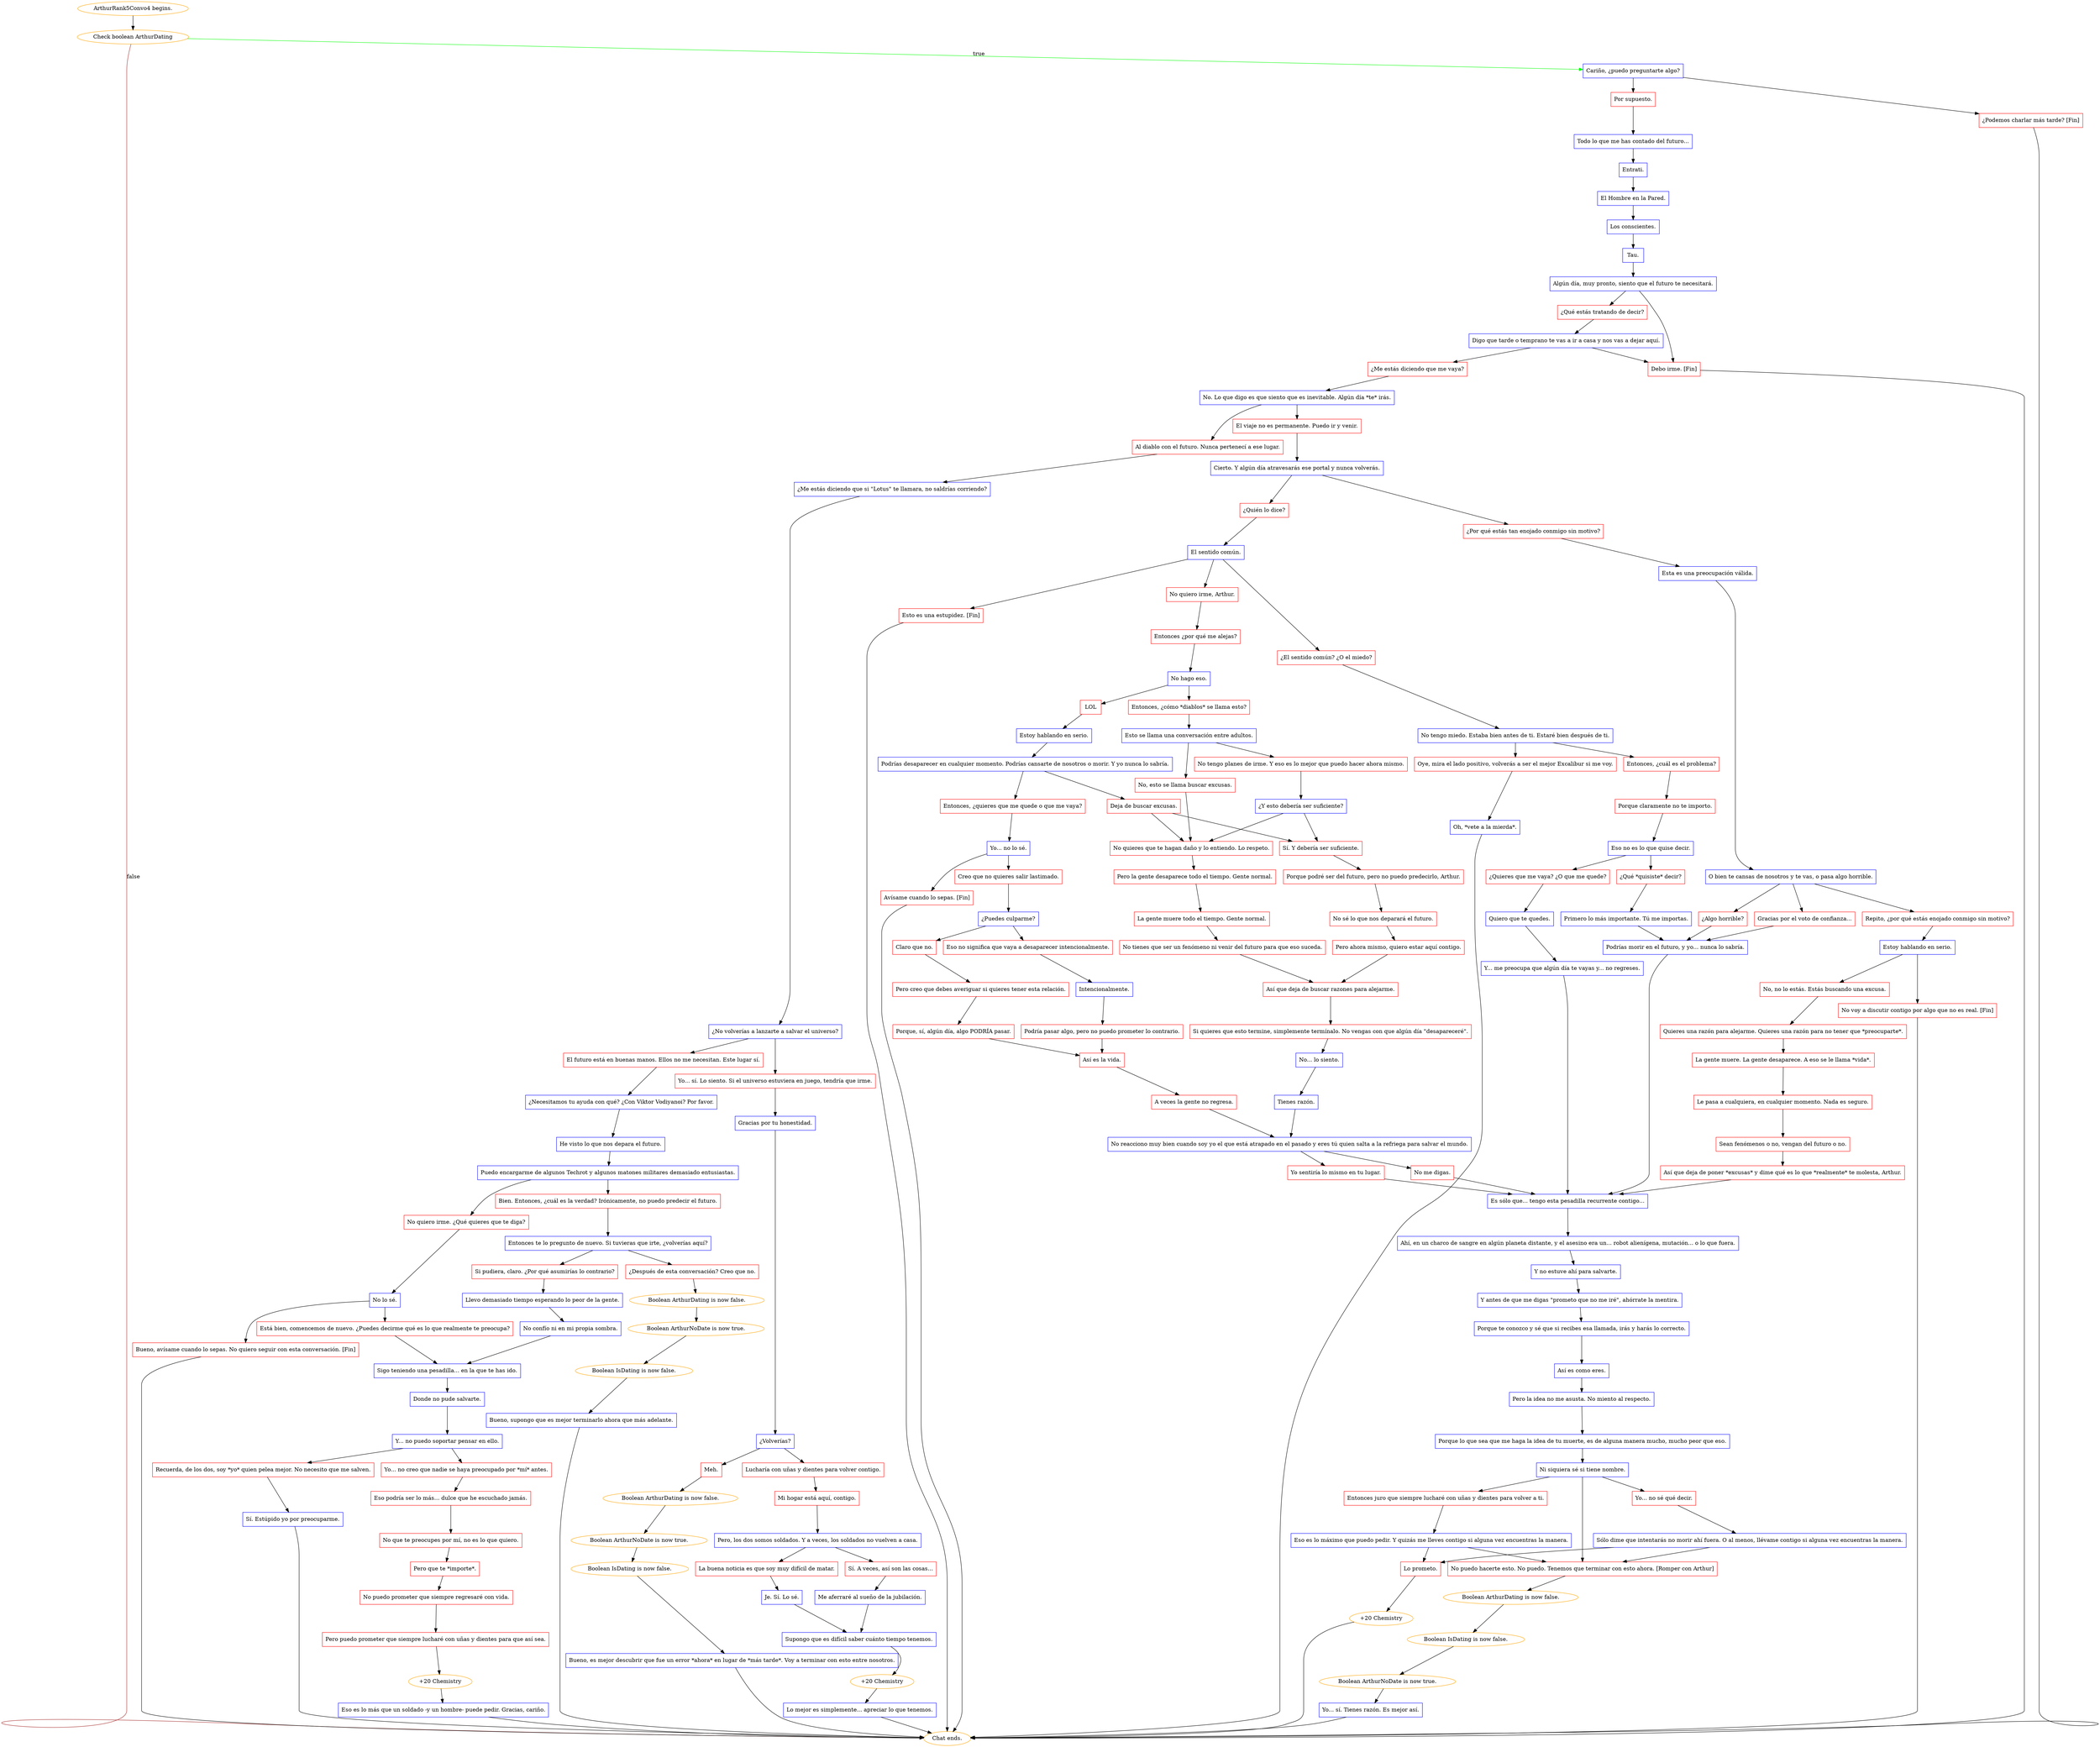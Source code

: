 digraph {
	"ArthurRank5Convo4 begins." [color=orange];
		"ArthurRank5Convo4 begins." -> j2920893703;
	j2920893703 [label="Check boolean ArthurDating",color=orange];
		j2920893703 -> j2230325291 [label=true,color=green];
		j2920893703 -> "Chat ends." [label=false,color=brown];
	j2230325291 [label="Cariño, ¿puedo preguntarte algo?",shape=box,color=blue];
		j2230325291 -> j492086544;
		j2230325291 -> j3335059785;
	"Chat ends." [color=orange];
	j492086544 [label="Por supuesto.",shape=box,color=red];
		j492086544 -> j3312695991;
	j3335059785 [label="¿Podemos charlar más tarde? [Fin]",shape=box,color=red];
		j3335059785 -> "Chat ends.";
	j3312695991 [label="Todo lo que me has contado del futuro...",shape=box,color=blue];
		j3312695991 -> j364971974;
	j364971974 [label="Entrati.",shape=box,color=blue];
		j364971974 -> j1307124894;
	j1307124894 [label="El Hombre en la Pared.",shape=box,color=blue];
		j1307124894 -> j2748316658;
	j2748316658 [label="Los conscientes.",shape=box,color=blue];
		j2748316658 -> j4105355738;
	j4105355738 [label="Tau.",shape=box,color=blue];
		j4105355738 -> j2717867198;
	j2717867198 [label="Algún día, muy pronto, siento que el futuro te necesitará.",shape=box,color=blue];
		j2717867198 -> j2660576439;
		j2717867198 -> j315355609;
	j2660576439 [label="¿Qué estás tratando de decir?",shape=box,color=red];
		j2660576439 -> j2174111596;
	j315355609 [label="Debo irme. [Fin]",shape=box,color=red];
		j315355609 -> "Chat ends.";
	j2174111596 [label="Digo que tarde o temprano te vas a ir a casa y nos vas a dejar aquí.",shape=box,color=blue];
		j2174111596 -> j3981582683;
		j2174111596 -> j315355609;
	j3981582683 [label="¿Me estás diciendo que me vaya?",shape=box,color=red];
		j3981582683 -> j2799391578;
	j2799391578 [label="No. Lo que digo es que siento que es inevitable. Algún día *te* irás.",shape=box,color=blue];
		j2799391578 -> j3253155036;
		j2799391578 -> j1097640362;
	j3253155036 [label="El viaje no es permanente. Puedo ir y venir.",shape=box,color=red];
		j3253155036 -> j3821074966;
	j1097640362 [label="Al diablo con el futuro. Nunca pertenecí a ese lugar.",shape=box,color=red];
		j1097640362 -> j1456503513;
	j3821074966 [label="Cierto. Y algún día atravesarás ese portal y nunca volverás.",shape=box,color=blue];
		j3821074966 -> j2824681617;
		j3821074966 -> j21391115;
	j1456503513 [label="¿Me estás diciendo que si \"Lotus\" te llamara, no saldrías corriendo?",shape=box,color=blue];
		j1456503513 -> j1298295608;
	j2824681617 [label="¿Por qué estás tan enojado conmigo sin motivo?",shape=box,color=red];
		j2824681617 -> j260651621;
	j21391115 [label="¿Quién lo dice?",shape=box,color=red];
		j21391115 -> j1330311497;
	j1298295608 [label="¿No volverías a lanzarte a salvar el universo?",shape=box,color=blue];
		j1298295608 -> j2424359198;
		j1298295608 -> j2292059050;
	j260651621 [label="Esta es una preocupación válida.",shape=box,color=blue];
		j260651621 -> j1709944412;
	j1330311497 [label="El sentido común.",shape=box,color=blue];
		j1330311497 -> j530808664;
		j1330311497 -> j51388005;
		j1330311497 -> j2030577034;
	j2424359198 [label="El futuro está en buenas manos. Ellos no me necesitan. Este lugar sí.",shape=box,color=red];
		j2424359198 -> j611053560;
	j2292059050 [label="Yo... sí. Lo siento. Si el universo estuviera en juego, tendría que irme.",shape=box,color=red];
		j2292059050 -> j2016836616;
	j1709944412 [label="O bien te cansas de nosotros y te vas, o pasa algo horrible.",shape=box,color=blue];
		j1709944412 -> j1875921829;
		j1709944412 -> j964841318;
		j1709944412 -> j3807534409;
	j530808664 [label="¿El sentido común? ¿O el miedo?",shape=box,color=red];
		j530808664 -> j4165468304;
	j51388005 [label="Esto es una estupidez. [Fin]",shape=box,color=red];
		j51388005 -> "Chat ends.";
	j2030577034 [label="No quiero irme, Arthur.",shape=box,color=red];
		j2030577034 -> j433755134;
	j611053560 [label="¿Necesitamos tu ayuda con qué? ¿Con Viktor Vodiyanoi? Por favor.",shape=box,color=blue];
		j611053560 -> j3109554222;
	j2016836616 [label="Gracias por tu honestidad.",shape=box,color=blue];
		j2016836616 -> j378725613;
	j1875921829 [label="¿Algo horrible?",shape=box,color=red];
		j1875921829 -> j2523674207;
	j964841318 [label="Gracias por el voto de confianza...",shape=box,color=red];
		j964841318 -> j2523674207;
	j3807534409 [label="Repito, ¿por qué estás enojado conmigo sin motivo?",shape=box,color=red];
		j3807534409 -> j2061557240;
	j4165468304 [label="No tengo miedo. Estaba bien antes de ti. Estaré bien después de ti.",shape=box,color=blue];
		j4165468304 -> j144542187;
		j4165468304 -> j2345926195;
	j433755134 [label="Entonces ¿por qué me alejas?",shape=box,color=red];
		j433755134 -> j2445242172;
	j3109554222 [label="He visto lo que nos depara el futuro.",shape=box,color=blue];
		j3109554222 -> j159151721;
	j378725613 [label="¿Volverías?",shape=box,color=blue];
		j378725613 -> j4240745525;
		j378725613 -> j2223757828;
	j2523674207 [label="Podrías morir en el futuro, y yo... nunca lo sabría.",shape=box,color=blue];
		j2523674207 -> j2951040706;
	j2061557240 [label="Estoy hablando en serio.",shape=box,color=blue];
		j2061557240 -> j1660544621;
		j2061557240 -> j4102368415;
	j144542187 [label="Entonces, ¿cuál es el problema?",shape=box,color=red];
		j144542187 -> j2779751168;
	j2345926195 [label="Oye, mira el lado positivo, volverás a ser el mejor Excalibur si me voy.",shape=box,color=red];
		j2345926195 -> j2910948018;
	j2445242172 [label="No hago eso.",shape=box,color=blue];
		j2445242172 -> j4183415857;
		j2445242172 -> j1959932995;
	j159151721 [label="Puedo encargarme de algunos Techrot y algunos matones militares demasiado entusiastas.",shape=box,color=blue];
		j159151721 -> j2947560814;
		j159151721 -> j1098860889;
	j4240745525 [label="Lucharía con uñas y dientes para volver contigo.",shape=box,color=red];
		j4240745525 -> j226463468;
	j2223757828 [label="Meh.",shape=box,color=red];
		j2223757828 -> j3420215132;
	j2951040706 [label="Es sólo que... tengo esta pesadilla recurrente contigo...",shape=box,color=blue];
		j2951040706 -> j2428754624;
	j1660544621 [label="No, no lo estás. Estás buscando una excusa.",shape=box,color=red];
		j1660544621 -> j3910736787;
	j4102368415 [label="No voy a discutir contigo por algo que no es real. [Fin]",shape=box,color=red];
		j4102368415 -> "Chat ends.";
	j2779751168 [label="Porque claramente no te importo.",shape=box,color=red];
		j2779751168 -> j569835360;
	j2910948018 [label="Oh, *vete a la mierda*.",shape=box,color=blue];
		j2910948018 -> "Chat ends.";
	j4183415857 [label="LOL",shape=box,color=red];
		j4183415857 -> j872250828;
	j1959932995 [label="Entonces, ¿cómo *diablos* se llama esto?",shape=box,color=red];
		j1959932995 -> j4120439961;
	j2947560814 [label="Bien. Entonces, ¿cuál es la verdad? Irónicamente, no puedo predecir el futuro.",shape=box,color=red];
		j2947560814 -> j3476237546;
	j1098860889 [label="No quiero irme. ¿Qué quieres que te diga?",shape=box,color=red];
		j1098860889 -> j2907112133;
	j226463468 [label="Mi hogar está aquí, contigo.",shape=box,color=red];
		j226463468 -> j3166385620;
	j3420215132 [label="Boolean ArthurDating is now false.",color=orange];
		j3420215132 -> j2303615482;
	j2428754624 [label="Ahí, en un charco de sangre en algún planeta distante, y el asesino era un... robot alienígena, mutación... o lo que fuera.",shape=box,color=blue];
		j2428754624 -> j1822680816;
	j3910736787 [label="Quieres una razón para alejarme. Quieres una razón para no tener que *preocuparte*.",shape=box,color=red];
		j3910736787 -> j3508061833;
	j569835360 [label="Eso no es lo que quise decir.",shape=box,color=blue];
		j569835360 -> j1647306703;
		j569835360 -> j1073866361;
	j872250828 [label="Estoy hablando en serio.",shape=box,color=blue];
		j872250828 -> j542021748;
	j4120439961 [label="Esto se llama una conversación entre adultos.",shape=box,color=blue];
		j4120439961 -> j1592770892;
		j4120439961 -> j3210401256;
	j3476237546 [label="Entonces te lo pregunto de nuevo. Si tuvieras que irte, ¿volverías aquí?",shape=box,color=blue];
		j3476237546 -> j176639536;
		j3476237546 -> j3541862551;
	j2907112133 [label="No lo sé.",shape=box,color=blue];
		j2907112133 -> j2912462673;
		j2907112133 -> j3441449914;
	j3166385620 [label="Pero, los dos somos soldados. Y a veces, los soldados no vuelven a casa.",shape=box,color=blue];
		j3166385620 -> j3189503127;
		j3166385620 -> j3369556286;
	j2303615482 [label="Boolean ArthurNoDate is now true.",color=orange];
		j2303615482 -> j3262619006;
	j1822680816 [label="Y no estuve ahí para salvarte.",shape=box,color=blue];
		j1822680816 -> j3348927691;
	j3508061833 [label="La gente muere. La gente desaparece. A eso se le llama *vida*.",shape=box,color=red];
		j3508061833 -> j4091712041;
	j1647306703 [label="¿Quieres que me vaya? ¿O que me quede?",shape=box,color=red];
		j1647306703 -> j202837974;
	j1073866361 [label="¿Qué *quisiste* decir?",shape=box,color=red];
		j1073866361 -> j2536921863;
	j542021748 [label="Podrías desaparecer en cualquier momento. Podrías cansarte de nosotros o morir. Y yo nunca lo sabría.",shape=box,color=blue];
		j542021748 -> j1521628791;
		j542021748 -> j3998475847;
	j1592770892 [label="No, esto se llama buscar excusas.",shape=box,color=red];
		j1592770892 -> j1036373408;
	j3210401256 [label="No tengo planes de irme. Y eso es lo mejor que puedo hacer ahora mismo.",shape=box,color=red];
		j3210401256 -> j3368408412;
	j176639536 [label="¿Después de esta conversación? Creo que no.",shape=box,color=red];
		j176639536 -> j2818461353;
	j3541862551 [label="Si pudiera, claro. ¿Por qué asumirías lo contrario?",shape=box,color=red];
		j3541862551 -> j1254158705;
	j2912462673 [label="Está bien, comencemos de nuevo. ¿Puedes decirme qué es lo que realmente te preocupa?",shape=box,color=red];
		j2912462673 -> j42504365;
	j3441449914 [label="Bueno, avísame cuando lo sepas. No quiero seguir con esta conversación. [Fin]",shape=box,color=red];
		j3441449914 -> "Chat ends.";
	j3189503127 [label="Sí. A veces, así son las cosas...",shape=box,color=red];
		j3189503127 -> j4268430437;
	j3369556286 [label="La buena noticia es que soy muy difícil de matar.",shape=box,color=red];
		j3369556286 -> j2309955649;
	j3262619006 [label="Boolean IsDating is now false.",color=orange];
		j3262619006 -> j1114257851;
	j3348927691 [label="Y antes de que me digas \"prometo que no me iré\", ahórrate la mentira.",shape=box,color=blue];
		j3348927691 -> j3562381374;
	j4091712041 [label="Le pasa a cualquiera, en cualquier momento. Nada es seguro.",shape=box,color=red];
		j4091712041 -> j919891098;
	j202837974 [label="Quiero que te quedes.",shape=box,color=blue];
		j202837974 -> j574613114;
	j2536921863 [label="Primero lo más importante. Tú me importas.",shape=box,color=blue];
		j2536921863 -> j2523674207;
	j1521628791 [label="Deja de buscar excusas.",shape=box,color=red];
		j1521628791 -> j3079288626;
		j1521628791 -> j1036373408;
	j3998475847 [label="Entonces, ¿quieres que me quede o que me vaya?",shape=box,color=red];
		j3998475847 -> j650942877;
	j1036373408 [label="No quieres que te hagan daño y lo entiendo. Lo respeto.",shape=box,color=red];
		j1036373408 -> j92753999;
	j3368408412 [label="¿Y esto debería ser suficiente?",shape=box,color=blue];
		j3368408412 -> j3079288626;
		j3368408412 -> j1036373408;
	j2818461353 [label="Boolean ArthurDating is now false.",color=orange];
		j2818461353 -> j754997676;
	j1254158705 [label="Llevo demasiado tiempo esperando lo peor de la gente.",shape=box,color=blue];
		j1254158705 -> j3075198338;
	j42504365 [label="Sigo teniendo una pesadilla... en la que te has ido.",shape=box,color=blue];
		j42504365 -> j2460927367;
	j4268430437 [label="Me aferraré al sueño de la jubilación.",shape=box,color=blue];
		j4268430437 -> j3492047148;
	j2309955649 [label="Je. Sí. Lo sé.",shape=box,color=blue];
		j2309955649 -> j3492047148;
	j1114257851 [label="Bueno, es mejor descubrir que fue un error *ahora* en lugar de *más tarde*. Voy a terminar con esto entre nosotros.",shape=box,color=blue];
		j1114257851 -> "Chat ends.";
	j3562381374 [label="Porque te conozco y sé que si recibes esa llamada, irás y harás lo correcto.",shape=box,color=blue];
		j3562381374 -> j2997341649;
	j919891098 [label="Sean fenómenos o no, vengan del futuro o no.",shape=box,color=red];
		j919891098 -> j3190550032;
	j574613114 [label="Y... me preocupa que algún día te vayas y... no regreses.",shape=box,color=blue];
		j574613114 -> j2951040706;
	j3079288626 [label="Sí. Y debería ser suficiente.",shape=box,color=red];
		j3079288626 -> j1557080201;
	j650942877 [label="Yo... no lo sé.",shape=box,color=blue];
		j650942877 -> j3731073907;
		j650942877 -> j1649824814;
	j92753999 [label="Pero la gente desaparece todo el tiempo. Gente normal.",shape=box,color=red];
		j92753999 -> j1049320067;
	j754997676 [label="Boolean ArthurNoDate is now true.",color=orange];
		j754997676 -> j516455591;
	j3075198338 [label="No confío ni en mi propia sombra.",shape=box,color=blue];
		j3075198338 -> j42504365;
	j2460927367 [label="Donde no pude salvarte.",shape=box,color=blue];
		j2460927367 -> j1507477825;
	j3492047148 [label="Supongo que es difícil saber cuánto tiempo tenemos.",shape=box,color=blue];
		j3492047148 -> j2696596926;
	j2997341649 [label="Así es como eres.",shape=box,color=blue];
		j2997341649 -> j4012590955;
	j3190550032 [label="Así que deja de poner *excusas* y dime qué es lo que *realmente* te molesta, Arthur.",shape=box,color=red];
		j3190550032 -> j2951040706;
	j1557080201 [label="Porque podré ser del futuro, pero no puedo predecirlo, Arthur.",shape=box,color=red];
		j1557080201 -> j1004958895;
	j3731073907 [label="Creo que no quieres salir lastimado.",shape=box,color=red];
		j3731073907 -> j2043803966;
	j1649824814 [label="Avísame cuando lo sepas. [Fin]",shape=box,color=red];
		j1649824814 -> "Chat ends.";
	j1049320067 [label="La gente muere todo el tiempo. Gente normal.",shape=box,color=red];
		j1049320067 -> j3534207308;
	j516455591 [label="Boolean IsDating is now false.",color=orange];
		j516455591 -> j1893223006;
	j1507477825 [label="Y... no puedo soportar pensar en ello.",shape=box,color=blue];
		j1507477825 -> j465864841;
		j1507477825 -> j3301344255;
	j2696596926 [label="+20 Chemistry",color=orange];
		j2696596926 -> j2266307372;
	j4012590955 [label="Pero la idea no me asusta. No miento al respecto.",shape=box,color=blue];
		j4012590955 -> j2924895808;
	j1004958895 [label="No sé lo que nos deparará el futuro.",shape=box,color=red];
		j1004958895 -> j1545632313;
	j2043803966 [label="¿Puedes culparme?",shape=box,color=blue];
		j2043803966 -> j3527137033;
		j2043803966 -> j3414802117;
	j3534207308 [label="No tienes que ser un fenómeno ni venir del futuro para que eso suceda.",shape=box,color=red];
		j3534207308 -> j2877397366;
	j1893223006 [label="Bueno, supongo que es mejor terminarlo ahora que más adelante.",shape=box,color=blue];
		j1893223006 -> "Chat ends.";
	j465864841 [label="Yo... no creo que nadie se haya preocupado por *mí* antes.",shape=box,color=red];
		j465864841 -> j2311803988;
	j3301344255 [label="Recuerda, de los dos, soy *yo* quien pelea mejor. No necesito que me salven.",shape=box,color=red];
		j3301344255 -> j4047492400;
	j2266307372 [label="Lo mejor es simplemente... apreciar lo que tenemos.",shape=box,color=blue];
		j2266307372 -> "Chat ends.";
	j2924895808 [label="Porque lo que sea que me haga la idea de tu muerte, es de alguna manera mucho, mucho peor que eso.",shape=box,color=blue];
		j2924895808 -> j1015174689;
	j1545632313 [label="Pero ahora mismo, quiero estar aquí contigo.",shape=box,color=red];
		j1545632313 -> j2877397366;
	j3527137033 [label="Claro que no.",shape=box,color=red];
		j3527137033 -> j1044172938;
	j3414802117 [label="Eso no significa que vaya a desaparecer intencionalmente.",shape=box,color=red];
		j3414802117 -> j2329236048;
	j2877397366 [label="Así que deja de buscar razones para alejarme.",shape=box,color=red];
		j2877397366 -> j1439882119;
	j2311803988 [label="Eso podría ser lo más... dulce que he escuchado jamás.",shape=box,color=red];
		j2311803988 -> j839838598;
	j4047492400 [label="Sí. Estúpido yo por preocuparme.",shape=box,color=blue];
		j4047492400 -> "Chat ends.";
	j1015174689 [label="Ni siquiera sé si tiene nombre.",shape=box,color=blue];
		j1015174689 -> j2594957413;
		j1015174689 -> j3159197097;
		j1015174689 -> j2321644828;
	j1044172938 [label="Pero creo que debes averiguar si quieres tener esta relación.",shape=box,color=red];
		j1044172938 -> j1722383663;
	j2329236048 [label="Intencionalmente.",shape=box,color=blue];
		j2329236048 -> j1997610681;
	j1439882119 [label="Si quieres que esto termine, simplemente termínalo. No vengas con que algún día \"desapareceré\".",shape=box,color=red];
		j1439882119 -> j2892055550;
	j839838598 [label="No que te preocupes por mí, no es lo que quiero.",shape=box,color=red];
		j839838598 -> j328085384;
	j2594957413 [label="Entonces juro que siempre lucharé con uñas y dientes para volver a ti.",shape=box,color=red];
		j2594957413 -> j2761007654;
	j3159197097 [label="Yo... no sé qué decir.",shape=box,color=red];
		j3159197097 -> j1499270393;
	j2321644828 [label="No puedo hacerte esto. No puedo. Tenemos que terminar con esto ahora. [Romper con Arthur]",shape=box,color=red];
		j2321644828 -> j3341323009;
	j1722383663 [label="Porque, sí, algún día, algo PODRÍA pasar.",shape=box,color=red];
		j1722383663 -> j2471584040;
	j1997610681 [label="Podría pasar algo, pero no puedo prometer lo contrario.",shape=box,color=red];
		j1997610681 -> j2471584040;
	j2892055550 [label="No... lo siento.",shape=box,color=blue];
		j2892055550 -> j3137106115;
	j328085384 [label="Pero que te *importe*.",shape=box,color=red];
		j328085384 -> j3241124181;
	j2761007654 [label="Eso es lo máximo que puedo pedir. Y quizás me lleves contigo si alguna vez encuentras la manera.",shape=box,color=blue];
		j2761007654 -> j3100243448;
		j2761007654 -> j2321644828;
	j1499270393 [label="Sólo dime que intentarás no morir ahí fuera. O al menos, llévame contigo si alguna vez encuentras la manera.",shape=box,color=blue];
		j1499270393 -> j3100243448;
		j1499270393 -> j2321644828;
	j3341323009 [label="Boolean ArthurDating is now false.",color=orange];
		j3341323009 -> j1719477637;
	j2471584040 [label="Así es la vida.",shape=box,color=red];
		j2471584040 -> j3957149753;
	j3137106115 [label="Tienes razón.",shape=box,color=blue];
		j3137106115 -> j1332525116;
	j3241124181 [label="No puedo prometer que siempre regresaré con vida.",shape=box,color=red];
		j3241124181 -> j1695322788;
	j3100243448 [label="Lo prometo.",shape=box,color=red];
		j3100243448 -> j367054140;
	j1719477637 [label="Boolean IsDating is now false.",color=orange];
		j1719477637 -> j2373889485;
	j3957149753 [label="A veces la gente no regresa.",shape=box,color=red];
		j3957149753 -> j1332525116;
	j1332525116 [label="No reacciono muy bien cuando soy yo el que está atrapado en el pasado y eres tú quien salta a la refriega para salvar el mundo.",shape=box,color=blue];
		j1332525116 -> j780074117;
		j1332525116 -> j2488815831;
	j1695322788 [label="Pero puedo prometer que siempre lucharé con uñas y dientes para que así sea.",shape=box,color=red];
		j1695322788 -> j3407452096;
	j367054140 [label="+20 Chemistry",color=orange];
		j367054140 -> "Chat ends.";
	j2373889485 [label="Boolean ArthurNoDate is now true.",color=orange];
		j2373889485 -> j3734890543;
	j780074117 [label="No me digas.",shape=box,color=red];
		j780074117 -> j2951040706;
	j2488815831 [label="Yo sentiría lo mismo en tu lugar.",shape=box,color=red];
		j2488815831 -> j2951040706;
	j3407452096 [label="+20 Chemistry",color=orange];
		j3407452096 -> j3290136181;
	j3734890543 [label="Yo... sí. Tienes razón. Es mejor así.",shape=box,color=blue];
		j3734890543 -> "Chat ends.";
	j3290136181 [label="Eso es lo más que un soldado -y un hombre- puede pedir. Gracias, cariño.",shape=box,color=blue];
		j3290136181 -> "Chat ends.";
}